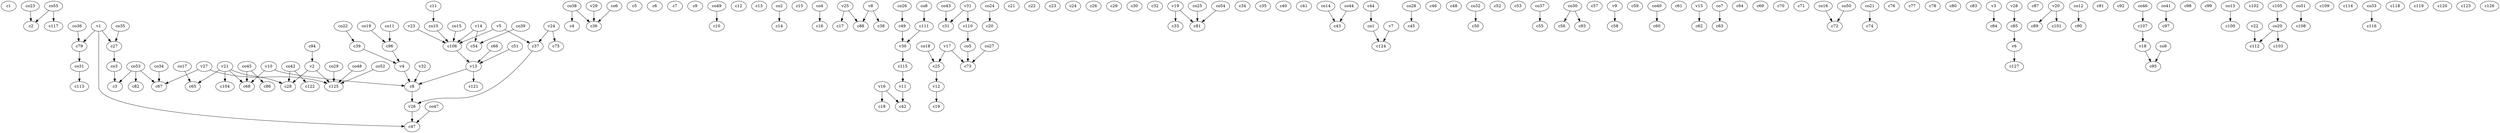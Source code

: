 strict digraph  {
c1;
c2;
c3;
c4;
c5;
c6;
c7;
c8;
c9;
c10;
c11;
c12;
c13;
c14;
c15;
c16;
c17;
c18;
c19;
c20;
c21;
c22;
c23;
c24;
c25;
c26;
c27;
c28;
c29;
c30;
c31;
c32;
c33;
c34;
c35;
c36;
c37;
c38;
c39;
c40;
c41;
c42;
c43;
c44;
c45;
c46;
c47;
c48;
c49;
c50;
c51;
c52;
c53;
c54;
c55;
c56;
c57;
c58;
c59;
c60;
c61;
c62;
c63;
c64;
c65;
c66;
c67;
c68;
c69;
c70;
c71;
c72;
c73;
c74;
c75;
c76;
c77;
c78;
c79;
c80;
c81;
c82;
c83;
c84;
c85;
c86;
c87;
c88;
c89;
c90;
c91;
c92;
c93;
c94;
c95;
c96;
c97;
c98;
c99;
c100;
c101;
c102;
c103;
c104;
c105;
c106;
c107;
c108;
c109;
c110;
c111;
c112;
c113;
c114;
c115;
c116;
c117;
c118;
c119;
c120;
c121;
c122;
c123;
c124;
c125;
c126;
c127;
v1;
v2;
v3;
v4;
v5;
v6;
v7;
v8;
v9;
v10;
v11;
v12;
v13;
v14;
v15;
v16;
v17;
v18;
v19;
v20;
v21;
v22;
v23;
v24;
v25;
v26;
v27;
v28;
v29;
v30;
v31;
v32;
co1;
co2;
co3;
co4;
co5;
co6;
co7;
co8;
co9;
co10;
co11;
co12;
co13;
co14;
co15;
co16;
co17;
co18;
co19;
co20;
co21;
co22;
co23;
co24;
co25;
co26;
co27;
co28;
co29;
co30;
co31;
co32;
co33;
co34;
co35;
co36;
co37;
co38;
co39;
co40;
co41;
co42;
co43;
co44;
co45;
co46;
co47;
co48;
co49;
co50;
co51;
co52;
co53;
co54;
co55;
c8 -> v26  [weight=1];
c11 -> co10  [weight=1];
c25 -> v12  [weight=1];
c27 -> co3  [weight=1];
c37 -> v26  [weight=1];
c39 -> v4  [weight=1];
c44 -> co1  [weight=1];
c49 -> v30  [weight=1];
c51 -> v13  [weight=1];
c66 -> v13  [weight=1];
c79 -> co31  [weight=1];
c85 -> v6  [weight=1];
c94 -> v2  [weight=1];
c96 -> v4  [weight=1];
c105 -> co20  [weight=1];
c106 -> v13  [weight=1];
c107 -> v18  [weight=1];
c110 -> co5  [weight=1];
c111 -> v30  [weight=1];
c115 -> v11  [weight=1];
v1 -> c27  [weight=1];
v1 -> c47  [weight=1];
v1 -> c79  [weight=1];
v2 -> c28  [weight=1];
v2 -> c125  [weight=1];
v3 -> c84  [weight=1];
v4 -> c8  [weight=1];
v5 -> c106  [weight=1];
v5 -> c37  [weight=1];
v6 -> c127  [weight=1];
v7 -> c124  [weight=1];
v8 -> c88  [weight=1];
v8 -> c38  [weight=1];
v9 -> c58  [weight=1];
v10 -> c68  [weight=1];
v10 -> c8  [weight=1];
v11 -> c42  [weight=1];
v12 -> c19  [weight=1];
v13 -> c8  [weight=1];
v13 -> c121  [weight=1];
v14 -> c54  [weight=1];
v14 -> c106  [weight=1];
v15 -> c62  [weight=1];
v16 -> c18  [weight=1];
v16 -> c42  [weight=1];
v17 -> c25  [weight=1];
v17 -> c73  [weight=1];
v18 -> c95  [weight=1];
v19 -> c81  [weight=1];
v19 -> c33  [weight=1];
v20 -> c89  [weight=1];
v20 -> c101  [weight=1];
v21 -> c65  [weight=1];
v21 -> c68  [weight=1];
v21 -> c28  [weight=1];
v21 -> c104  [weight=1];
v22 -> c112  [weight=1];
v23 -> c106  [weight=1];
v24 -> c75  [weight=1];
v24 -> c37  [weight=1];
v25 -> c88  [weight=1];
v25 -> c17  [weight=1];
v26 -> c47  [weight=1];
v27 -> c67  [weight=1];
v27 -> c125  [weight=1];
v28 -> c85  [weight=1];
v29 -> c36  [weight=1];
v30 -> c115  [weight=1];
v31 -> c31  [weight=1];
v31 -> c110  [weight=1];
v32 -> c8  [weight=1];
co1 -> c124  [weight=1];
co2 -> c14  [weight=1];
co3 -> c3  [weight=1];
co4 -> c16  [weight=1];
co5 -> c73  [weight=1];
co6 -> c36  [weight=1];
co7 -> c63  [weight=1];
co8 -> c111  [weight=1];
co9 -> c95  [weight=1];
co10 -> c106  [weight=1];
co11 -> c96  [weight=1];
co12 -> c90  [weight=1];
co13 -> c100  [weight=1];
co14 -> c43  [weight=1];
co15 -> c106  [weight=1];
co16 -> c72  [weight=1];
co17 -> c65  [weight=1];
co18 -> c25  [weight=1];
co19 -> c96  [weight=1];
co20 -> c103  [weight=1];
co20 -> c112  [weight=1];
co21 -> c74  [weight=1];
co22 -> c39  [weight=1];
co23 -> c2  [weight=1];
co24 -> c20  [weight=1];
co25 -> c81  [weight=1];
co26 -> c49  [weight=1];
co27 -> c73  [weight=1];
co28 -> c45  [weight=1];
co29 -> c125  [weight=1];
co30 -> c93  [weight=1];
co30 -> c56  [weight=1];
co31 -> c113  [weight=1];
co32 -> c50  [weight=1];
co33 -> c116  [weight=1];
co34 -> c67  [weight=1];
co35 -> c27  [weight=1];
co36 -> c79  [weight=1];
co37 -> c55  [weight=1];
co38 -> c4  [weight=1];
co38 -> c36  [weight=1];
co39 -> c54  [weight=1];
co40 -> c60  [weight=1];
co41 -> c97  [weight=1];
co42 -> c28  [weight=1];
co42 -> c122  [weight=1];
co43 -> c31  [weight=1];
co44 -> c43  [weight=1];
co45 -> c68  [weight=1];
co45 -> c86  [weight=1];
co46 -> c107  [weight=1];
co47 -> c47  [weight=1];
co48 -> c125  [weight=1];
co49 -> c10  [weight=1];
co50 -> c72  [weight=1];
co51 -> c108  [weight=1];
co52 -> c125  [weight=1];
co53 -> c82  [weight=1];
co53 -> c67  [weight=1];
co53 -> c3  [weight=1];
co54 -> c81  [weight=1];
co55 -> c2  [weight=1];
co55 -> c117  [weight=1];
}
